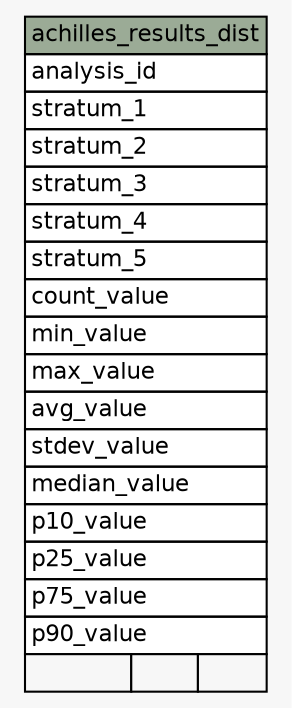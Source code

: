 // dot 2.38.0 on Linux 3.16.0-38-generic
// SchemaSpy rev 590
digraph "achilles_results_dist" {
  graph [
    rankdir="RL"
    bgcolor="#f7f7f7"
    nodesep="0.18"
    ranksep="0.46"
    fontname="Helvetica"
    fontsize="11"
  ];
  node [
    fontname="Helvetica"
    fontsize="11"
    shape="plaintext"
  ];
  edge [
    arrowsize="0.8"
  ];
  "achilles_results_dist" [
    label=<
    <TABLE BORDER="0" CELLBORDER="1" CELLSPACING="0" BGCOLOR="#ffffff">
      <TR><TD COLSPAN="3" BGCOLOR="#9bab96" ALIGN="CENTER">achilles_results_dist</TD></TR>
      <TR><TD PORT="analysis_id" COLSPAN="3" ALIGN="LEFT">analysis_id</TD></TR>
      <TR><TD PORT="stratum_1" COLSPAN="3" ALIGN="LEFT">stratum_1</TD></TR>
      <TR><TD PORT="stratum_2" COLSPAN="3" ALIGN="LEFT">stratum_2</TD></TR>
      <TR><TD PORT="stratum_3" COLSPAN="3" ALIGN="LEFT">stratum_3</TD></TR>
      <TR><TD PORT="stratum_4" COLSPAN="3" ALIGN="LEFT">stratum_4</TD></TR>
      <TR><TD PORT="stratum_5" COLSPAN="3" ALIGN="LEFT">stratum_5</TD></TR>
      <TR><TD PORT="count_value" COLSPAN="3" ALIGN="LEFT">count_value</TD></TR>
      <TR><TD PORT="min_value" COLSPAN="3" ALIGN="LEFT">min_value</TD></TR>
      <TR><TD PORT="max_value" COLSPAN="3" ALIGN="LEFT">max_value</TD></TR>
      <TR><TD PORT="avg_value" COLSPAN="3" ALIGN="LEFT">avg_value</TD></TR>
      <TR><TD PORT="stdev_value" COLSPAN="3" ALIGN="LEFT">stdev_value</TD></TR>
      <TR><TD PORT="median_value" COLSPAN="3" ALIGN="LEFT">median_value</TD></TR>
      <TR><TD PORT="p10_value" COLSPAN="3" ALIGN="LEFT">p10_value</TD></TR>
      <TR><TD PORT="p25_value" COLSPAN="3" ALIGN="LEFT">p25_value</TD></TR>
      <TR><TD PORT="p75_value" COLSPAN="3" ALIGN="LEFT">p75_value</TD></TR>
      <TR><TD PORT="p90_value" COLSPAN="3" ALIGN="LEFT">p90_value</TD></TR>
      <TR><TD ALIGN="LEFT" BGCOLOR="#f7f7f7">  </TD><TD ALIGN="RIGHT" BGCOLOR="#f7f7f7">  </TD><TD ALIGN="RIGHT" BGCOLOR="#f7f7f7">  </TD></TR>
    </TABLE>>
    URL="tables/achilles_results_dist.html"
    tooltip="achilles_results_dist"
  ];
}
